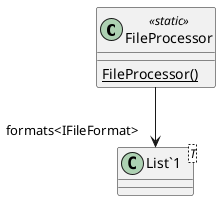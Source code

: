 @startuml
class FileProcessor <<static>> {
    {static} FileProcessor()
}
class "List`1"<T> {
}
FileProcessor --> "formats<IFileFormat>" "List`1"
@enduml
